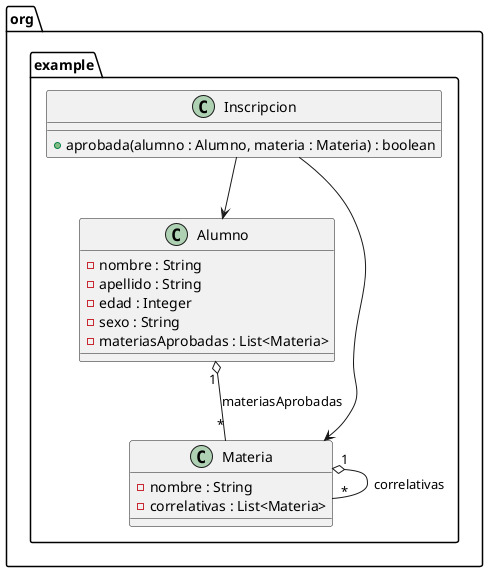 @startuml
'https://plantuml.com/class-diagram

abstract class AbstractList
abstract AbstractCollection
interface List
interface Collection

@startuml
package org.example {

  class Alumno {
    - nombre : String
    - apellido : String
    - edad : Integer
    - sexo : String
    - materiasAprobadas : List<Materia>
  }

  class Materia {
    - nombre : String
    - correlativas : List<Materia>
  }

  class Inscripcion {
    + aprobada(alumno : Alumno, materia : Materia) : boolean
  }

  ' Relaciones
  Alumno "1" o-- "*" Materia : materiasAprobadas
  Materia "1" o-- "*" Materia : correlativas
  Inscripcion --> Alumno
  Inscripcion --> Materia
}
@enduml